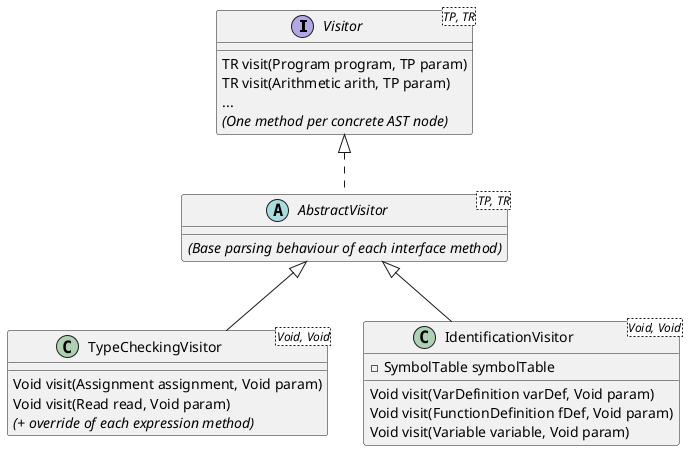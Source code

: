 @startuml

interface Visitor<TP, TR>
abstract AbstractVisitor<TP, TR>
class TypeCheckingVisitor<Void, Void>
class IdentificationVisitor<Void, Void>

interface Visitor {
    TR visit(Program program, TP param)
    TR visit(Arithmetic arith, TP param)
    {method} ...
    {abstract} (One method per concrete AST node)
}

abstract AbstractVisitor {
    {abstract} (Base parsing behaviour of each interface method)
}

class TypeCheckingVisitor {
    Void visit(Assignment assignment, Void param)
    Void visit(Read read, Void param)
    {abstract} (+ override of each expression method)
}

class IdentificationVisitor {
    - SymbolTable symbolTable
    Void visit(VarDefinition varDef, Void param)
    Void visit(FunctionDefinition fDef, Void param)
    Void visit(Variable variable, Void param)
}

Visitor <|.. AbstractVisitor

AbstractVisitor <|-- TypeCheckingVisitor
AbstractVisitor <|-- IdentificationVisitor

@enduml

